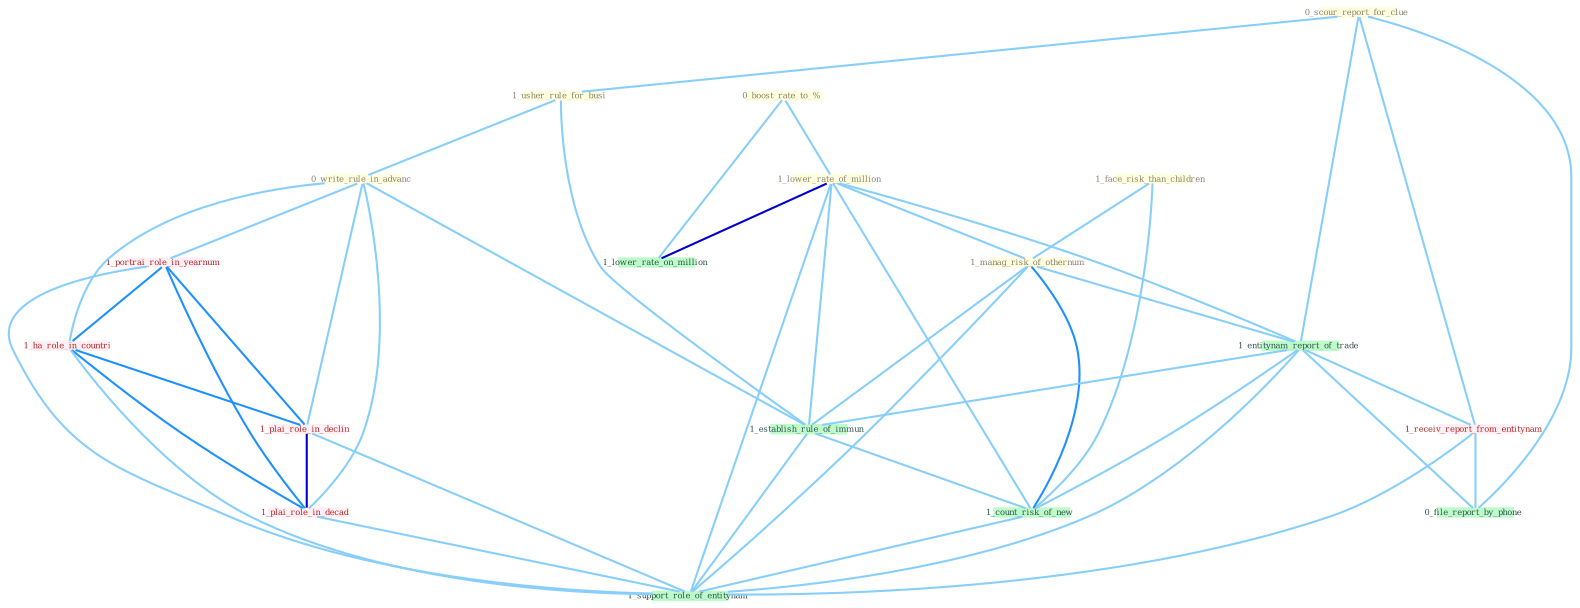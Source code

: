 Graph G{ 
    node
    [shape=polygon,style=filled,width=.5,height=.06,color="#BDFCC9",fixedsize=true,fontsize=4,
    fontcolor="#2f4f4f"];
    {node
    [color="#ffffe0", fontcolor="#8b7d6b"] "0_boost_rate_to_% " "0_scour_report_for_clue " "1_lower_rate_of_million " "1_face_risk_than_children " "1_usher_rule_for_busi " "1_manag_risk_of_othernum " "0_write_rule_in_advanc "}
{node [color="#fff0f5", fontcolor="#b22222"] "1_portrai_role_in_yearnum " "1_ha_role_in_countri " "1_receiv_report_from_entitynam " "1_plai_role_in_declin " "1_plai_role_in_decad "}
edge [color="#B0E2FF"];

	"0_boost_rate_to_% " -- "1_lower_rate_of_million " [w="1", color="#87cefa" ];
	"0_boost_rate_to_% " -- "1_lower_rate_on_million " [w="1", color="#87cefa" ];
	"0_scour_report_for_clue " -- "1_usher_rule_for_busi " [w="1", color="#87cefa" ];
	"0_scour_report_for_clue " -- "1_entitynam_report_of_trade " [w="1", color="#87cefa" ];
	"0_scour_report_for_clue " -- "1_receiv_report_from_entitynam " [w="1", color="#87cefa" ];
	"0_scour_report_for_clue " -- "0_file_report_by_phone " [w="1", color="#87cefa" ];
	"1_lower_rate_of_million " -- "1_manag_risk_of_othernum " [w="1", color="#87cefa" ];
	"1_lower_rate_of_million " -- "1_lower_rate_on_million " [w="3", color="#0000cd" , len=0.6];
	"1_lower_rate_of_million " -- "1_entitynam_report_of_trade " [w="1", color="#87cefa" ];
	"1_lower_rate_of_million " -- "1_establish_rule_of_immun " [w="1", color="#87cefa" ];
	"1_lower_rate_of_million " -- "1_count_risk_of_new " [w="1", color="#87cefa" ];
	"1_lower_rate_of_million " -- "1_support_role_of_entitynam " [w="1", color="#87cefa" ];
	"1_face_risk_than_children " -- "1_manag_risk_of_othernum " [w="1", color="#87cefa" ];
	"1_face_risk_than_children " -- "1_count_risk_of_new " [w="1", color="#87cefa" ];
	"1_usher_rule_for_busi " -- "0_write_rule_in_advanc " [w="1", color="#87cefa" ];
	"1_usher_rule_for_busi " -- "1_establish_rule_of_immun " [w="1", color="#87cefa" ];
	"1_manag_risk_of_othernum " -- "1_entitynam_report_of_trade " [w="1", color="#87cefa" ];
	"1_manag_risk_of_othernum " -- "1_establish_rule_of_immun " [w="1", color="#87cefa" ];
	"1_manag_risk_of_othernum " -- "1_count_risk_of_new " [w="2", color="#1e90ff" , len=0.8];
	"1_manag_risk_of_othernum " -- "1_support_role_of_entitynam " [w="1", color="#87cefa" ];
	"0_write_rule_in_advanc " -- "1_portrai_role_in_yearnum " [w="1", color="#87cefa" ];
	"0_write_rule_in_advanc " -- "1_ha_role_in_countri " [w="1", color="#87cefa" ];
	"0_write_rule_in_advanc " -- "1_plai_role_in_declin " [w="1", color="#87cefa" ];
	"0_write_rule_in_advanc " -- "1_establish_rule_of_immun " [w="1", color="#87cefa" ];
	"0_write_rule_in_advanc " -- "1_plai_role_in_decad " [w="1", color="#87cefa" ];
	"1_portrai_role_in_yearnum " -- "1_ha_role_in_countri " [w="2", color="#1e90ff" , len=0.8];
	"1_portrai_role_in_yearnum " -- "1_plai_role_in_declin " [w="2", color="#1e90ff" , len=0.8];
	"1_portrai_role_in_yearnum " -- "1_plai_role_in_decad " [w="2", color="#1e90ff" , len=0.8];
	"1_portrai_role_in_yearnum " -- "1_support_role_of_entitynam " [w="1", color="#87cefa" ];
	"1_ha_role_in_countri " -- "1_plai_role_in_declin " [w="2", color="#1e90ff" , len=0.8];
	"1_ha_role_in_countri " -- "1_plai_role_in_decad " [w="2", color="#1e90ff" , len=0.8];
	"1_ha_role_in_countri " -- "1_support_role_of_entitynam " [w="1", color="#87cefa" ];
	"1_entitynam_report_of_trade " -- "1_receiv_report_from_entitynam " [w="1", color="#87cefa" ];
	"1_entitynam_report_of_trade " -- "1_establish_rule_of_immun " [w="1", color="#87cefa" ];
	"1_entitynam_report_of_trade " -- "1_count_risk_of_new " [w="1", color="#87cefa" ];
	"1_entitynam_report_of_trade " -- "0_file_report_by_phone " [w="1", color="#87cefa" ];
	"1_entitynam_report_of_trade " -- "1_support_role_of_entitynam " [w="1", color="#87cefa" ];
	"1_receiv_report_from_entitynam " -- "0_file_report_by_phone " [w="1", color="#87cefa" ];
	"1_receiv_report_from_entitynam " -- "1_support_role_of_entitynam " [w="1", color="#87cefa" ];
	"1_plai_role_in_declin " -- "1_plai_role_in_decad " [w="3", color="#0000cd" , len=0.6];
	"1_plai_role_in_declin " -- "1_support_role_of_entitynam " [w="1", color="#87cefa" ];
	"1_establish_rule_of_immun " -- "1_count_risk_of_new " [w="1", color="#87cefa" ];
	"1_establish_rule_of_immun " -- "1_support_role_of_entitynam " [w="1", color="#87cefa" ];
	"1_count_risk_of_new " -- "1_support_role_of_entitynam " [w="1", color="#87cefa" ];
	"1_plai_role_in_decad " -- "1_support_role_of_entitynam " [w="1", color="#87cefa" ];
}